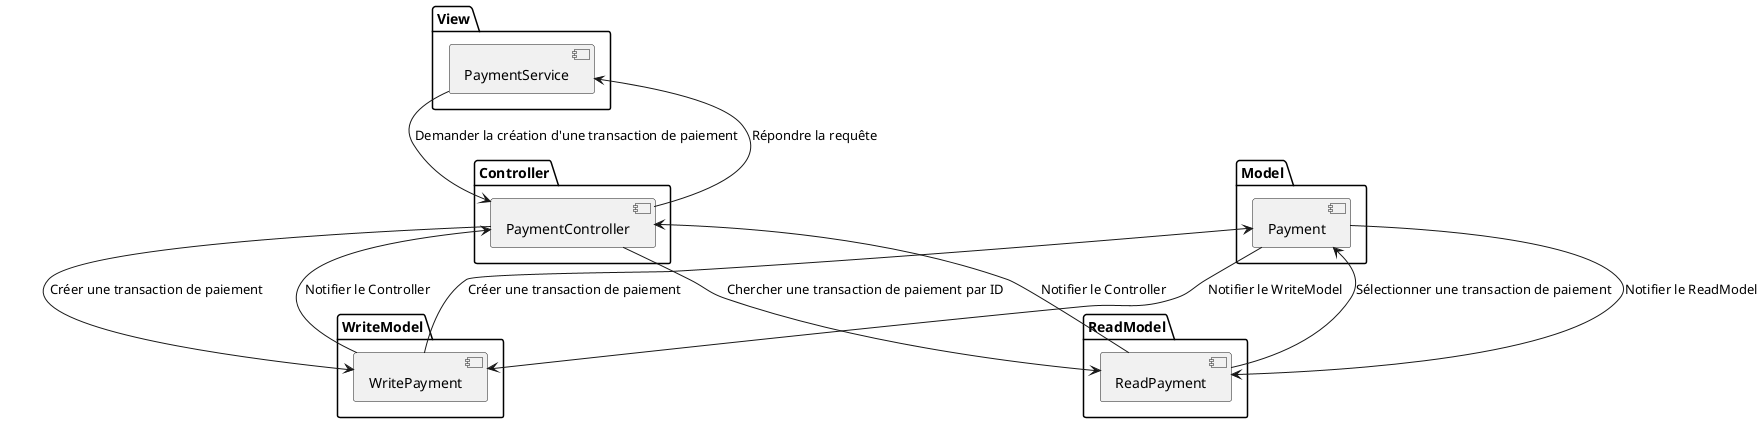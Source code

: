 @startuml
package View {
    [PaymentService] 
}

package Controller {
    [PaymentController] 
}

package WriteModel {
    [WritePayment] 
}

package ReadModel {
    [ReadPayment] 
}

package Model {
    [Payment] 
}

[PaymentService] --> [PaymentController] : Demander la création d'une transaction de paiement
[PaymentController] --> [WritePayment] : Créer une transaction de paiement
[WritePayment] --> [PaymentController] : Notifier le Controller
[PaymentController] --> [PaymentService] : Répondre la requête
[WritePayment] --> [Payment] : Créer une transaction de paiement
[Payment] --> [WritePayment] : Notifier le WriteModel
[PaymentController] --> [ReadPayment] : Chercher une transaction de paiement par ID
[ReadPayment] --> [PaymentController] : Notifier le Controller
[ReadPayment] --> [Payment] : Sélectionner une transaction de paiement
[Payment] --> [ReadPayment] : Notifier le ReadModel
@enduml
